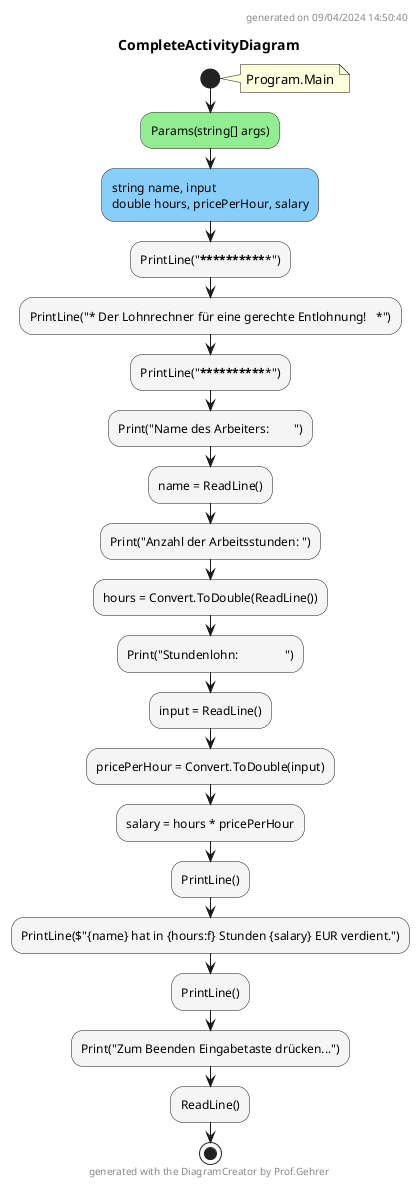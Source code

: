 @startuml CompleteActivityDiagram
header
generated on 09/04/2024 14:50:40
end header
title CompleteActivityDiagram
start
note right:  Program.Main
#LightGreen:Params(string[] args);
#LightSkyBlue:string name, input\ndouble hours, pricePerHour, salary;
#WhiteSmoke:PrintLine("***************************************************");
#WhiteSmoke:PrintLine("* Der Lohnrechner für eine gerechte Entlohnung!   *");
#WhiteSmoke:PrintLine("***************************************************");
#WhiteSmoke:Print("Name des Arbeiters:        ");
#WhiteSmoke:name = ReadLine();
#WhiteSmoke:Print("Anzahl der Arbeitsstunden: ");
#WhiteSmoke:hours = Convert.ToDouble(ReadLine());
#WhiteSmoke:Print("Stundenlohn:               ");
#WhiteSmoke:input = ReadLine();
#WhiteSmoke:pricePerHour = Convert.ToDouble(input);
#WhiteSmoke:salary = hours * pricePerHour;
#WhiteSmoke:PrintLine();
#WhiteSmoke:PrintLine($"{name} hat in {hours:f} Stunden {salary} EUR verdient.");
#WhiteSmoke:PrintLine();
#WhiteSmoke:Print("Zum Beenden Eingabetaste drücken...");
#WhiteSmoke:ReadLine();
stop
footer
generated with the DiagramCreator by Prof.Gehrer
end footer
@enduml
